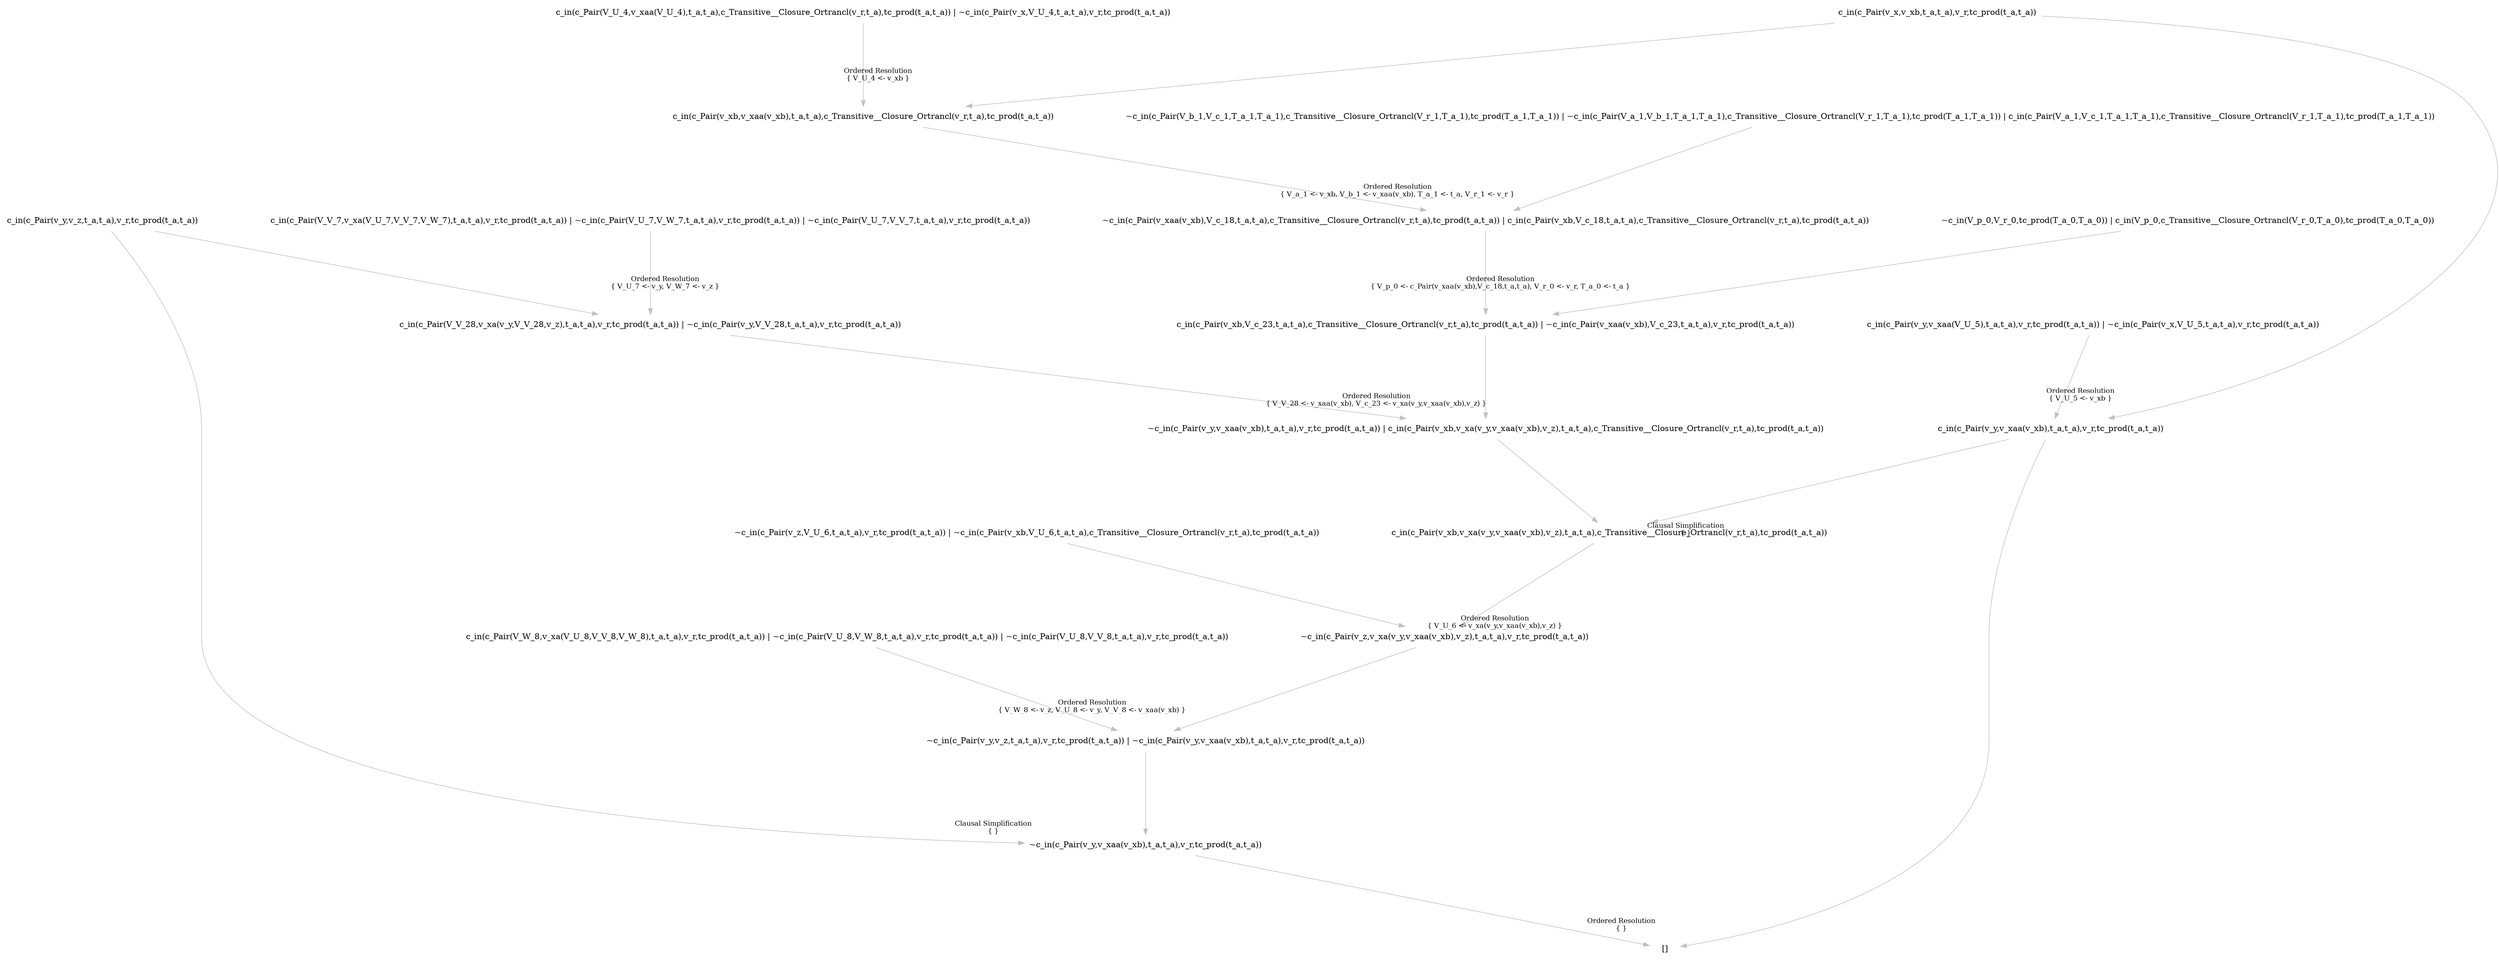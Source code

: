 digraph {
	nodesep="1.5"; ranksep=2;
	node [shape=plaintext];
	edge [color=gray];
	"~c_in(c_Pair(v_y,v_xaa(v_xb),t_a,t_a),v_r,tc_prod(t_a,t_a))" -> "[]" [labelfontcolor=black,labelfontsize="12",headlabel="Ordered Resolution\n{ }",labeldistance="6"];
	"c_in(c_Pair(v_y,v_z,t_a,t_a),v_r,tc_prod(t_a,t_a))" -> "~c_in(c_Pair(v_y,v_xaa(v_xb),t_a,t_a),v_r,tc_prod(t_a,t_a))" [labelfontcolor=black,labelfontsize="12",headlabel="Clausal Simplification\n{ }",labeldistance="6"];
	"~c_in(c_Pair(v_y,v_z,t_a,t_a),v_r,tc_prod(t_a,t_a)) | ~c_in(c_Pair(v_y,v_xaa(v_xb),t_a,t_a),v_r,tc_prod(t_a,t_a))" -> "~c_in(c_Pair(v_y,v_xaa(v_xb),t_a,t_a),v_r,tc_prod(t_a,t_a))" ;
	"c_in(c_Pair(V_W_8,v_xa(V_U_8,V_V_8,V_W_8),t_a,t_a),v_r,tc_prod(t_a,t_a)) | ~c_in(c_Pair(V_U_8,V_W_8,t_a,t_a),v_r,tc_prod(t_a,t_a)) | ~c_in(c_Pair(V_U_8,V_V_8,t_a,t_a),v_r,tc_prod(t_a,t_a))" -> "~c_in(c_Pair(v_y,v_z,t_a,t_a),v_r,tc_prod(t_a,t_a)) | ~c_in(c_Pair(v_y,v_xaa(v_xb),t_a,t_a),v_r,tc_prod(t_a,t_a))" [labelfontcolor=black,labelfontsize="12",headlabel="Ordered Resolution\n{ V_W_8 <- v_z, V_U_8 <- v_y, V_V_8 <- v_xaa(v_xb) }",labeldistance="6"];
	"~c_in(c_Pair(v_z,v_xa(v_y,v_xaa(v_xb),v_z),t_a,t_a),v_r,tc_prod(t_a,t_a))" -> "~c_in(c_Pair(v_y,v_z,t_a,t_a),v_r,tc_prod(t_a,t_a)) | ~c_in(c_Pair(v_y,v_xaa(v_xb),t_a,t_a),v_r,tc_prod(t_a,t_a))" ;
	"c_in(c_Pair(v_xb,v_xa(v_y,v_xaa(v_xb),v_z),t_a,t_a),c_Transitive__Closure_Ortrancl(v_r,t_a),tc_prod(t_a,t_a))" -> "~c_in(c_Pair(v_z,v_xa(v_y,v_xaa(v_xb),v_z),t_a,t_a),v_r,tc_prod(t_a,t_a))" [labelfontcolor=black,labelfontsize="12",headlabel="Ordered Resolution\n{ V_U_6 <- v_xa(v_y,v_xaa(v_xb),v_z) }",labeldistance="6"];
	"c_in(c_Pair(v_y,v_xaa(v_xb),t_a,t_a),v_r,tc_prod(t_a,t_a))" -> "c_in(c_Pair(v_xb,v_xa(v_y,v_xaa(v_xb),v_z),t_a,t_a),c_Transitive__Closure_Ortrancl(v_r,t_a),tc_prod(t_a,t_a))" [labelfontcolor=black,labelfontsize="12",headlabel="Clausal Simplification\n{ }",labeldistance="6"];
	"c_in(c_Pair(v_y,v_xaa(V_U_5),t_a,t_a),v_r,tc_prod(t_a,t_a)) | ~c_in(c_Pair(v_x,V_U_5,t_a,t_a),v_r,tc_prod(t_a,t_a))" -> "c_in(c_Pair(v_y,v_xaa(v_xb),t_a,t_a),v_r,tc_prod(t_a,t_a))" [labelfontcolor=black,labelfontsize="12",headlabel="Ordered Resolution\n{ V_U_5 <- v_xb }",labeldistance="6"];
	"c_in(c_Pair(v_x,v_xb,t_a,t_a),v_r,tc_prod(t_a,t_a))" -> "c_in(c_Pair(v_y,v_xaa(v_xb),t_a,t_a),v_r,tc_prod(t_a,t_a))" ;
	"~c_in(c_Pair(v_y,v_xaa(v_xb),t_a,t_a),v_r,tc_prod(t_a,t_a)) | c_in(c_Pair(v_xb,v_xa(v_y,v_xaa(v_xb),v_z),t_a,t_a),c_Transitive__Closure_Ortrancl(v_r,t_a),tc_prod(t_a,t_a))" -> "c_in(c_Pair(v_xb,v_xa(v_y,v_xaa(v_xb),v_z),t_a,t_a),c_Transitive__Closure_Ortrancl(v_r,t_a),tc_prod(t_a,t_a))" ;
	"c_in(c_Pair(V_V_28,v_xa(v_y,V_V_28,v_z),t_a,t_a),v_r,tc_prod(t_a,t_a)) | ~c_in(c_Pair(v_y,V_V_28,t_a,t_a),v_r,tc_prod(t_a,t_a))" -> "~c_in(c_Pair(v_y,v_xaa(v_xb),t_a,t_a),v_r,tc_prod(t_a,t_a)) | c_in(c_Pair(v_xb,v_xa(v_y,v_xaa(v_xb),v_z),t_a,t_a),c_Transitive__Closure_Ortrancl(v_r,t_a),tc_prod(t_a,t_a))" [labelfontcolor=black,labelfontsize="12",headlabel="Ordered Resolution\n{ V_V_28 <- v_xaa(v_xb), V_c_23 <- v_xa(v_y,v_xaa(v_xb),v_z) }",labeldistance="6"];
	"c_in(c_Pair(V_V_7,v_xa(V_U_7,V_V_7,V_W_7),t_a,t_a),v_r,tc_prod(t_a,t_a)) | ~c_in(c_Pair(V_U_7,V_W_7,t_a,t_a),v_r,tc_prod(t_a,t_a)) | ~c_in(c_Pair(V_U_7,V_V_7,t_a,t_a),v_r,tc_prod(t_a,t_a))" -> "c_in(c_Pair(V_V_28,v_xa(v_y,V_V_28,v_z),t_a,t_a),v_r,tc_prod(t_a,t_a)) | ~c_in(c_Pair(v_y,V_V_28,t_a,t_a),v_r,tc_prod(t_a,t_a))" [labelfontcolor=black,labelfontsize="12",headlabel="Ordered Resolution\n{ V_U_7 <- v_y, V_W_7 <- v_z }",labeldistance="6"];
	"c_in(c_Pair(v_y,v_z,t_a,t_a),v_r,tc_prod(t_a,t_a))" -> "c_in(c_Pair(V_V_28,v_xa(v_y,V_V_28,v_z),t_a,t_a),v_r,tc_prod(t_a,t_a)) | ~c_in(c_Pair(v_y,V_V_28,t_a,t_a),v_r,tc_prod(t_a,t_a))" ;
	"c_in(c_Pair(v_xb,V_c_23,t_a,t_a),c_Transitive__Closure_Ortrancl(v_r,t_a),tc_prod(t_a,t_a)) | ~c_in(c_Pair(v_xaa(v_xb),V_c_23,t_a,t_a),v_r,tc_prod(t_a,t_a))" -> "~c_in(c_Pair(v_y,v_xaa(v_xb),t_a,t_a),v_r,tc_prod(t_a,t_a)) | c_in(c_Pair(v_xb,v_xa(v_y,v_xaa(v_xb),v_z),t_a,t_a),c_Transitive__Closure_Ortrancl(v_r,t_a),tc_prod(t_a,t_a))" ;
	"~c_in(c_Pair(v_xaa(v_xb),V_c_18,t_a,t_a),c_Transitive__Closure_Ortrancl(v_r,t_a),tc_prod(t_a,t_a)) | c_in(c_Pair(v_xb,V_c_18,t_a,t_a),c_Transitive__Closure_Ortrancl(v_r,t_a),tc_prod(t_a,t_a))" -> "c_in(c_Pair(v_xb,V_c_23,t_a,t_a),c_Transitive__Closure_Ortrancl(v_r,t_a),tc_prod(t_a,t_a)) | ~c_in(c_Pair(v_xaa(v_xb),V_c_23,t_a,t_a),v_r,tc_prod(t_a,t_a))" [labelfontcolor=black,labelfontsize="12",headlabel="Ordered Resolution\n{ V_p_0 <- c_Pair(v_xaa(v_xb),V_c_18,t_a,t_a), V_r_0 <- v_r, T_a_0 <- t_a }",labeldistance="6"];
	"c_in(c_Pair(v_xb,v_xaa(v_xb),t_a,t_a),c_Transitive__Closure_Ortrancl(v_r,t_a),tc_prod(t_a,t_a))" -> "~c_in(c_Pair(v_xaa(v_xb),V_c_18,t_a,t_a),c_Transitive__Closure_Ortrancl(v_r,t_a),tc_prod(t_a,t_a)) | c_in(c_Pair(v_xb,V_c_18,t_a,t_a),c_Transitive__Closure_Ortrancl(v_r,t_a),tc_prod(t_a,t_a))" [labelfontcolor=black,labelfontsize="12",headlabel="Ordered Resolution\n{ V_a_1 <- v_xb, V_b_1 <- v_xaa(v_xb), T_a_1 <- t_a, V_r_1 <- v_r }",labeldistance="6"];
	"c_in(c_Pair(V_U_4,v_xaa(V_U_4),t_a,t_a),c_Transitive__Closure_Ortrancl(v_r,t_a),tc_prod(t_a,t_a)) | ~c_in(c_Pair(v_x,V_U_4,t_a,t_a),v_r,tc_prod(t_a,t_a))" -> "c_in(c_Pair(v_xb,v_xaa(v_xb),t_a,t_a),c_Transitive__Closure_Ortrancl(v_r,t_a),tc_prod(t_a,t_a))" [labelfontcolor=black,labelfontsize="12",headlabel="Ordered Resolution\n{ V_U_4 <- v_xb }",labeldistance="6"];
	"c_in(c_Pair(v_x,v_xb,t_a,t_a),v_r,tc_prod(t_a,t_a))" -> "c_in(c_Pair(v_xb,v_xaa(v_xb),t_a,t_a),c_Transitive__Closure_Ortrancl(v_r,t_a),tc_prod(t_a,t_a))" ;
	"~c_in(c_Pair(V_b_1,V_c_1,T_a_1,T_a_1),c_Transitive__Closure_Ortrancl(V_r_1,T_a_1),tc_prod(T_a_1,T_a_1)) | ~c_in(c_Pair(V_a_1,V_b_1,T_a_1,T_a_1),c_Transitive__Closure_Ortrancl(V_r_1,T_a_1),tc_prod(T_a_1,T_a_1)) | c_in(c_Pair(V_a_1,V_c_1,T_a_1,T_a_1),c_Transitive__Closure_Ortrancl(V_r_1,T_a_1),tc_prod(T_a_1,T_a_1))" -> "~c_in(c_Pair(v_xaa(v_xb),V_c_18,t_a,t_a),c_Transitive__Closure_Ortrancl(v_r,t_a),tc_prod(t_a,t_a)) | c_in(c_Pair(v_xb,V_c_18,t_a,t_a),c_Transitive__Closure_Ortrancl(v_r,t_a),tc_prod(t_a,t_a))" ;
	"~c_in(V_p_0,V_r_0,tc_prod(T_a_0,T_a_0)) | c_in(V_p_0,c_Transitive__Closure_Ortrancl(V_r_0,T_a_0),tc_prod(T_a_0,T_a_0))" -> "c_in(c_Pair(v_xb,V_c_23,t_a,t_a),c_Transitive__Closure_Ortrancl(v_r,t_a),tc_prod(t_a,t_a)) | ~c_in(c_Pair(v_xaa(v_xb),V_c_23,t_a,t_a),v_r,tc_prod(t_a,t_a))" ;
	"~c_in(c_Pair(v_z,V_U_6,t_a,t_a),v_r,tc_prod(t_a,t_a)) | ~c_in(c_Pair(v_xb,V_U_6,t_a,t_a),c_Transitive__Closure_Ortrancl(v_r,t_a),tc_prod(t_a,t_a))" -> "~c_in(c_Pair(v_z,v_xa(v_y,v_xaa(v_xb),v_z),t_a,t_a),v_r,tc_prod(t_a,t_a))" ;
	"c_in(c_Pair(v_y,v_xaa(v_xb),t_a,t_a),v_r,tc_prod(t_a,t_a))" -> "[]" ;
}


